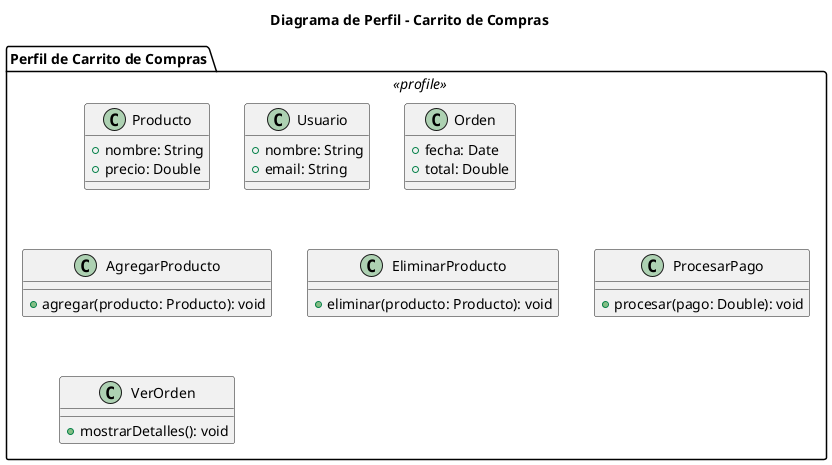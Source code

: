@startuml
title Diagrama de Perfil - Carrito de Compras

package "Perfil de Carrito de Compras" <<profile>> {
    class "Producto" <<<<CarritoDeCompras>>>> {
        + nombre: String
        + precio: Double
    }

    class "Usuario" <<<<CarritoDeCompras>>>> {
        + nombre: String
        + email: String
    }

    class "Orden" <<<<CarritoDeCompras>>>> {
        + fecha: Date
        + total: Double
    }

    class "AgregarProducto" <<<<Operaciones>>>> {
        + agregar(producto: Producto): void
    }

    class "EliminarProducto" <<<<Operaciones>>>> {
        + eliminar(producto: Producto): void
    }

    class "ProcesarPago" <<<<Operaciones>>>> {
        + procesar(pago: Double): void
    }

    class "VerOrden" <<<<Operaciones>>>> {
        + mostrarDetalles(): void
    }
}

@enduml
